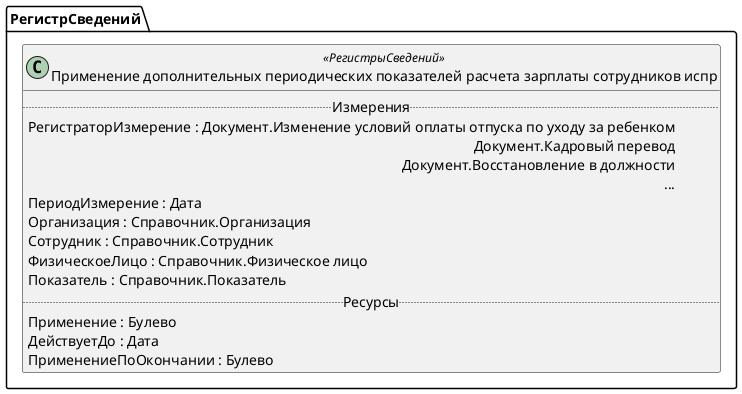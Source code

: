 ﻿@startuml ПрименениеДополнительныхПериодическихПоказателейРасчетаЗарплатыСотрудниковИспр
'!include templates.wsd
'..\include templates.wsd
class РегистрСведений.ПрименениеДополнительныхПериодическихПоказателейРасчетаЗарплатыСотрудниковИспр as "Применение дополнительных периодических показателей расчета зарплаты сотрудников испр" <<РегистрыСведений>>
{
..Измерения..
РегистраторИзмерение : Документ.Изменение условий оплаты отпуска по уходу за ребенком\rДокумент.Кадровый перевод\rДокумент.Восстановление в должности\r...
ПериодИзмерение : Дата
Организация : Справочник.Организация
Сотрудник : Справочник.Сотрудник
ФизическоеЛицо : Справочник.Физическое лицо
Показатель : Справочник.Показатель
..Ресурсы..
Применение : Булево
ДействуетДо : Дата
ПрименениеПоОкончании : Булево
}
@enduml
